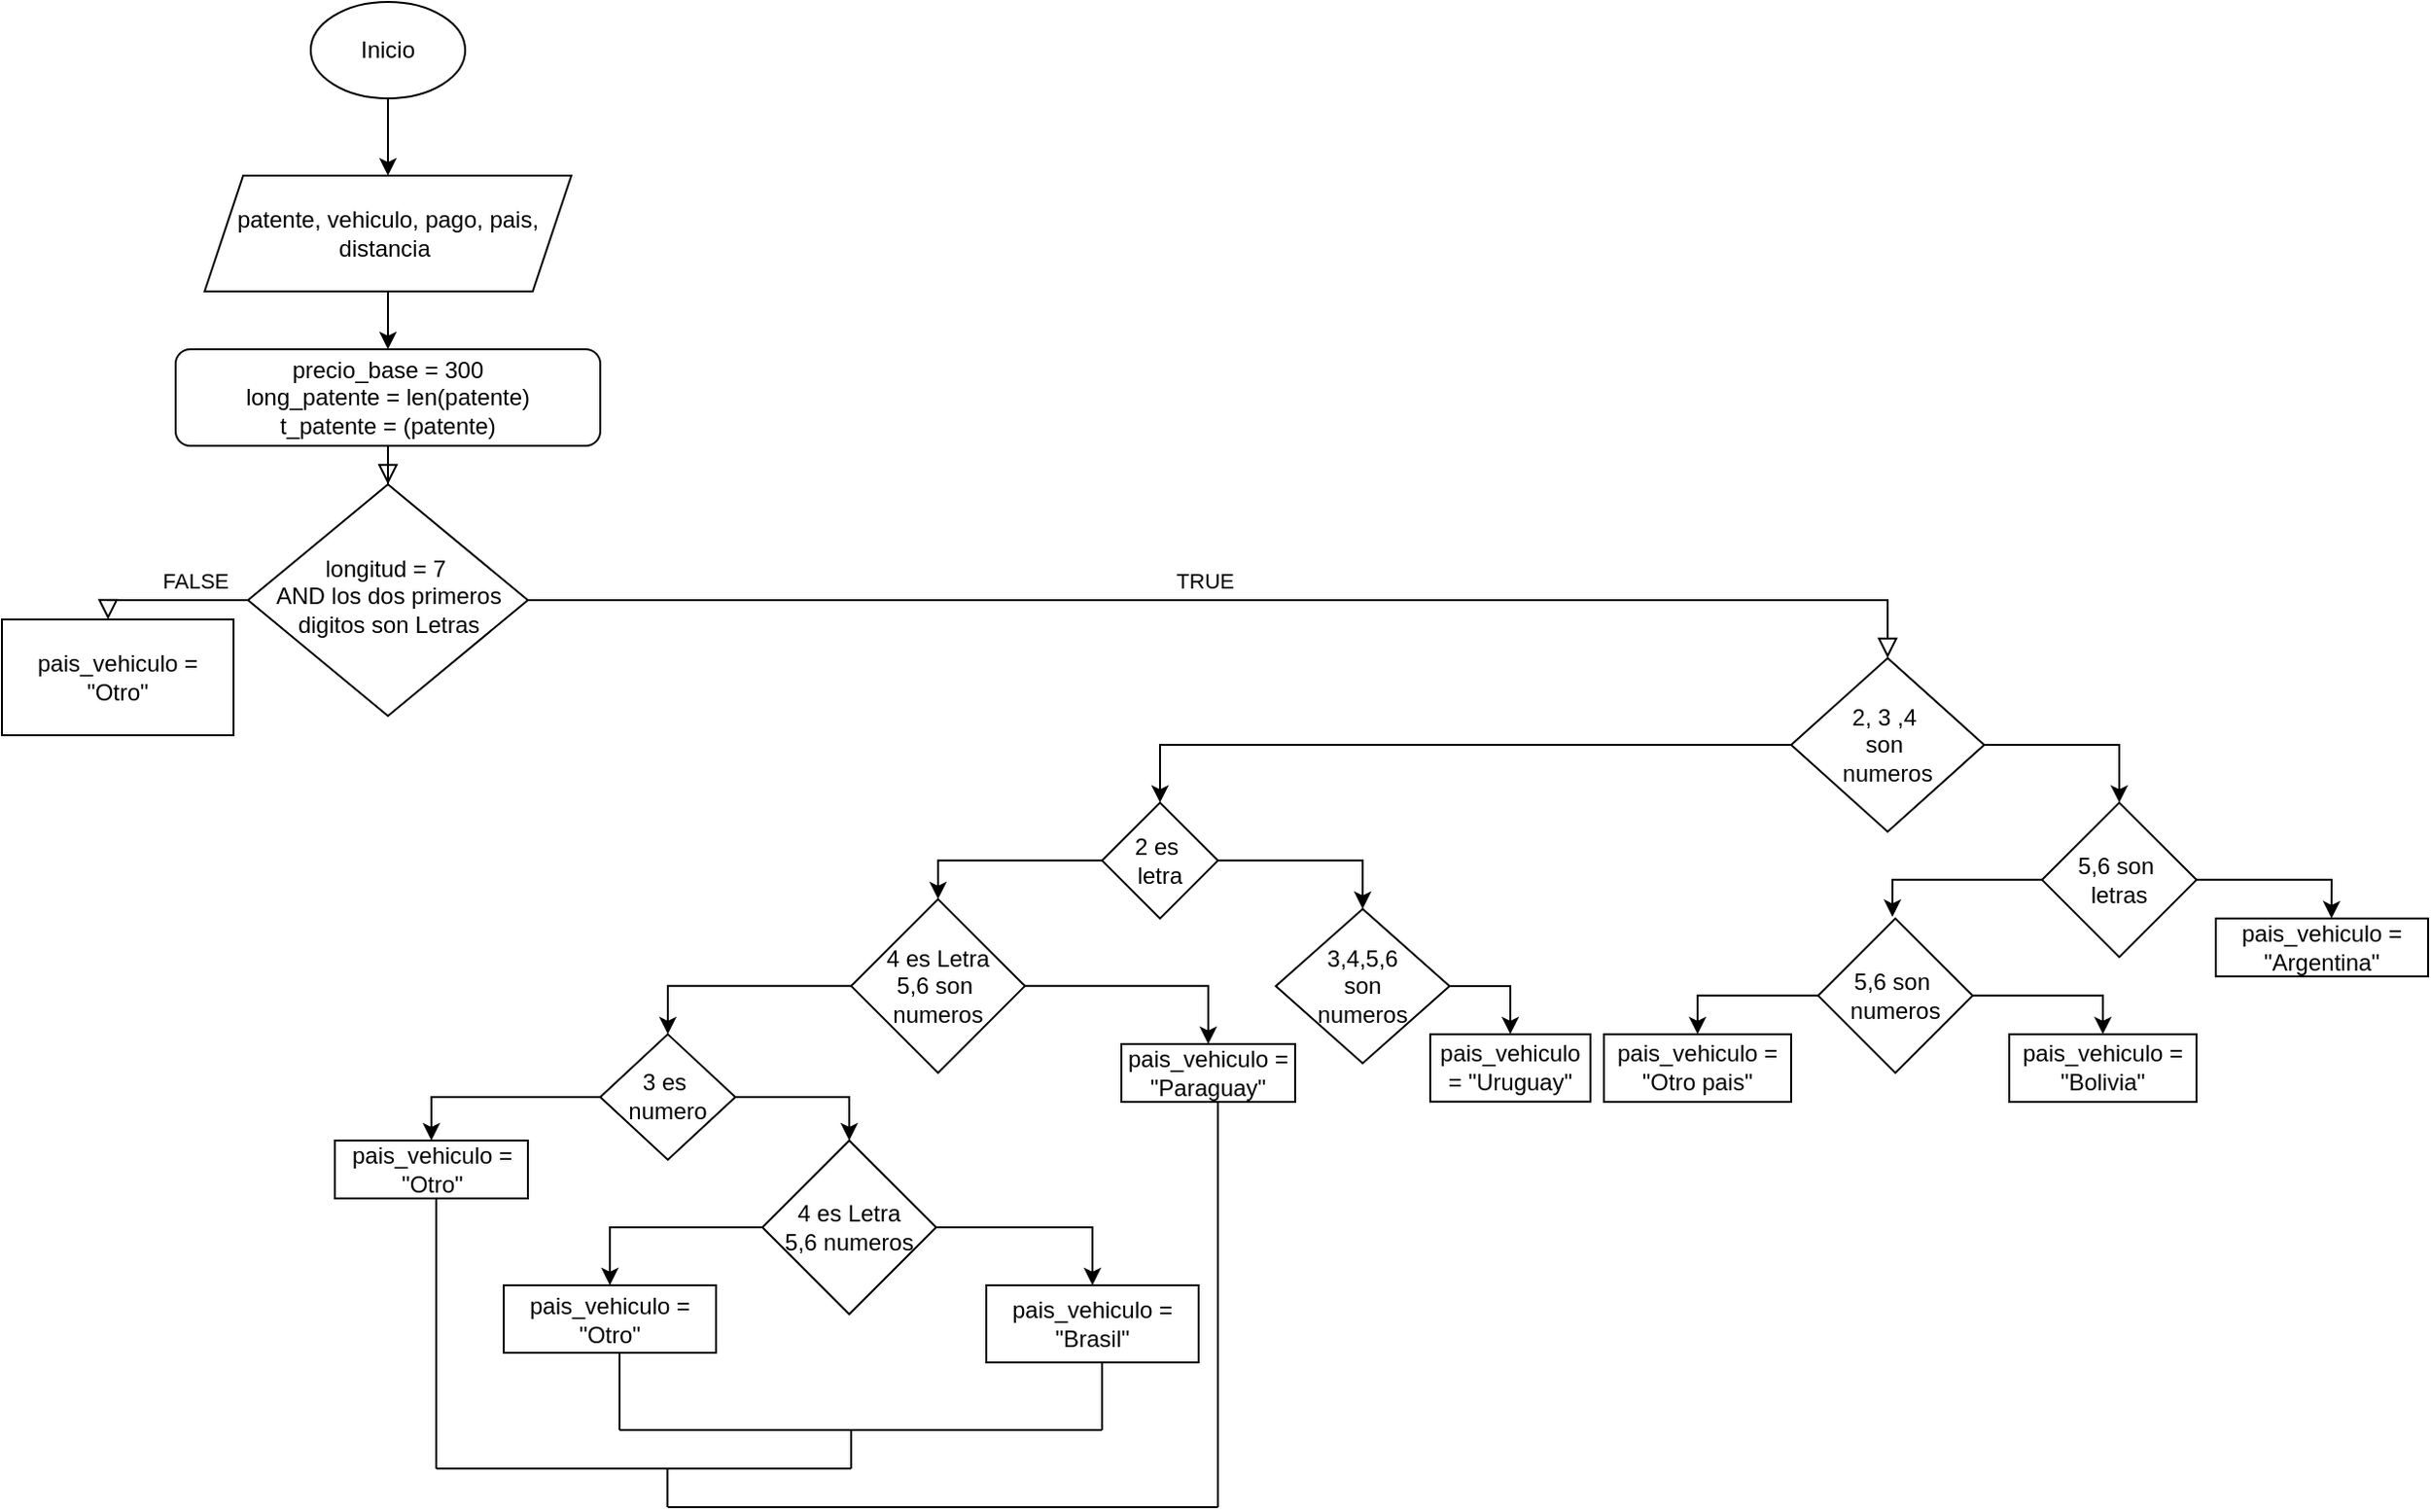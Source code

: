 <mxfile version="21.2.4" type="github">
  <diagram id="C5RBs43oDa-KdzZeNtuy" name="Page-1">
    <mxGraphModel dx="114" dy="1226" grid="1" gridSize="10" guides="1" tooltips="1" connect="1" arrows="1" fold="1" page="1" pageScale="1" pageWidth="827" pageHeight="1169" math="0" shadow="0">
      <root>
        <mxCell id="WIyWlLk6GJQsqaUBKTNV-0" />
        <mxCell id="WIyWlLk6GJQsqaUBKTNV-1" parent="WIyWlLk6GJQsqaUBKTNV-0" />
        <mxCell id="WIyWlLk6GJQsqaUBKTNV-2" value="" style="rounded=0;html=1;jettySize=auto;orthogonalLoop=1;fontSize=11;endArrow=block;endFill=0;endSize=8;strokeWidth=1;shadow=0;labelBackgroundColor=none;edgeStyle=orthogonalEdgeStyle;" parent="WIyWlLk6GJQsqaUBKTNV-1" source="WIyWlLk6GJQsqaUBKTNV-3" target="WIyWlLk6GJQsqaUBKTNV-6" edge="1">
          <mxGeometry relative="1" as="geometry" />
        </mxCell>
        <mxCell id="WIyWlLk6GJQsqaUBKTNV-3" value="precio_base = 300&lt;br&gt;long_patente = len(patente)&lt;br&gt;t_patente = (patente)" style="rounded=1;whiteSpace=wrap;html=1;fontSize=12;glass=0;strokeWidth=1;shadow=0;" parent="WIyWlLk6GJQsqaUBKTNV-1" vertex="1">
          <mxGeometry x="110" y="80" width="220" height="50" as="geometry" />
        </mxCell>
        <mxCell id="WIyWlLk6GJQsqaUBKTNV-4" value="FALSE" style="rounded=0;html=1;jettySize=auto;orthogonalLoop=1;fontSize=11;endArrow=block;endFill=0;endSize=8;strokeWidth=1;shadow=0;labelBackgroundColor=none;edgeStyle=orthogonalEdgeStyle;" parent="WIyWlLk6GJQsqaUBKTNV-1" source="WIyWlLk6GJQsqaUBKTNV-6" edge="1">
          <mxGeometry x="-0.333" y="-10" relative="1" as="geometry">
            <mxPoint as="offset" />
            <mxPoint x="75" y="220" as="targetPoint" />
            <Array as="points">
              <mxPoint x="150" y="210" />
              <mxPoint x="150" y="210" />
            </Array>
          </mxGeometry>
        </mxCell>
        <mxCell id="WIyWlLk6GJQsqaUBKTNV-5" value="TRUE" style="edgeStyle=orthogonalEdgeStyle;rounded=0;html=1;jettySize=auto;orthogonalLoop=1;fontSize=11;endArrow=block;endFill=0;endSize=8;strokeWidth=1;shadow=0;labelBackgroundColor=none;entryX=0.5;entryY=0;entryDx=0;entryDy=0;" parent="WIyWlLk6GJQsqaUBKTNV-1" source="WIyWlLk6GJQsqaUBKTNV-6" target="gXXmLB0PNNtGwg0L60BA-6" edge="1">
          <mxGeometry x="-0.046" y="10" relative="1" as="geometry">
            <mxPoint as="offset" />
            <mxPoint x="420" y="210" as="targetPoint" />
          </mxGeometry>
        </mxCell>
        <mxCell id="WIyWlLk6GJQsqaUBKTNV-6" value="longitud = 7&amp;nbsp;&lt;br&gt;AND los dos primeros digitos son Letras" style="rhombus;whiteSpace=wrap;html=1;shadow=0;fontFamily=Helvetica;fontSize=12;align=center;strokeWidth=1;spacing=6;spacingTop=-4;" parent="WIyWlLk6GJQsqaUBKTNV-1" vertex="1">
          <mxGeometry x="147.5" y="150" width="145" height="120" as="geometry" />
        </mxCell>
        <mxCell id="gXXmLB0PNNtGwg0L60BA-2" style="edgeStyle=orthogonalEdgeStyle;rounded=0;orthogonalLoop=1;jettySize=auto;html=1;exitX=0.5;exitY=1;exitDx=0;exitDy=0;entryX=0.5;entryY=0;entryDx=0;entryDy=0;" edge="1" parent="WIyWlLk6GJQsqaUBKTNV-1" target="WIyWlLk6GJQsqaUBKTNV-3">
          <mxGeometry relative="1" as="geometry">
            <mxPoint x="220" y="50" as="sourcePoint" />
          </mxGeometry>
        </mxCell>
        <mxCell id="gXXmLB0PNNtGwg0L60BA-4" style="edgeStyle=orthogonalEdgeStyle;rounded=0;orthogonalLoop=1;jettySize=auto;html=1;entryX=0.5;entryY=0;entryDx=0;entryDy=0;" edge="1" parent="WIyWlLk6GJQsqaUBKTNV-1" source="gXXmLB0PNNtGwg0L60BA-3">
          <mxGeometry relative="1" as="geometry">
            <mxPoint x="220" y="-10" as="targetPoint" />
          </mxGeometry>
        </mxCell>
        <mxCell id="gXXmLB0PNNtGwg0L60BA-3" value="Inicio" style="ellipse;whiteSpace=wrap;html=1;" vertex="1" parent="WIyWlLk6GJQsqaUBKTNV-1">
          <mxGeometry x="180" y="-100" width="80" height="50" as="geometry" />
        </mxCell>
        <mxCell id="gXXmLB0PNNtGwg0L60BA-5" value="patente, vehiculo, pago, pais, distancia&amp;nbsp;" style="shape=parallelogram;perimeter=parallelogramPerimeter;whiteSpace=wrap;html=1;fixedSize=1;" vertex="1" parent="WIyWlLk6GJQsqaUBKTNV-1">
          <mxGeometry x="125" y="-10" width="190" height="60" as="geometry" />
        </mxCell>
        <mxCell id="gXXmLB0PNNtGwg0L60BA-9" value="" style="edgeStyle=orthogonalEdgeStyle;rounded=0;orthogonalLoop=1;jettySize=auto;html=1;entryX=0.5;entryY=0;entryDx=0;entryDy=0;exitX=1;exitY=0.5;exitDx=0;exitDy=0;" edge="1" parent="WIyWlLk6GJQsqaUBKTNV-1" source="gXXmLB0PNNtGwg0L60BA-6" target="gXXmLB0PNNtGwg0L60BA-7">
          <mxGeometry relative="1" as="geometry">
            <mxPoint x="1046.926" y="289.997" as="sourcePoint" />
          </mxGeometry>
        </mxCell>
        <mxCell id="gXXmLB0PNNtGwg0L60BA-19" value="" style="edgeStyle=orthogonalEdgeStyle;rounded=0;orthogonalLoop=1;jettySize=auto;html=1;entryX=0.5;entryY=0;entryDx=0;entryDy=0;exitX=0;exitY=0.5;exitDx=0;exitDy=0;" edge="1" parent="WIyWlLk6GJQsqaUBKTNV-1" source="gXXmLB0PNNtGwg0L60BA-6" target="gXXmLB0PNNtGwg0L60BA-18">
          <mxGeometry relative="1" as="geometry">
            <mxPoint x="550.074" y="289.997" as="sourcePoint" />
          </mxGeometry>
        </mxCell>
        <mxCell id="gXXmLB0PNNtGwg0L60BA-6" value="2, 3 ,4&amp;nbsp;&lt;br&gt;son&amp;nbsp;&lt;br&gt;numeros" style="rhombus;whiteSpace=wrap;html=1;" vertex="1" parent="WIyWlLk6GJQsqaUBKTNV-1">
          <mxGeometry x="947" y="240" width="100" height="90" as="geometry" />
        </mxCell>
        <mxCell id="gXXmLB0PNNtGwg0L60BA-11" style="edgeStyle=orthogonalEdgeStyle;rounded=0;orthogonalLoop=1;jettySize=auto;html=1;exitX=1;exitY=0.5;exitDx=0;exitDy=0;entryX=0.545;entryY=0;entryDx=0;entryDy=0;entryPerimeter=0;" edge="1" parent="WIyWlLk6GJQsqaUBKTNV-1" source="gXXmLB0PNNtGwg0L60BA-7" target="gXXmLB0PNNtGwg0L60BA-10">
          <mxGeometry relative="1" as="geometry">
            <mxPoint x="1227" y="354.93" as="targetPoint" />
          </mxGeometry>
        </mxCell>
        <mxCell id="gXXmLB0PNNtGwg0L60BA-13" style="edgeStyle=orthogonalEdgeStyle;rounded=0;orthogonalLoop=1;jettySize=auto;html=1;exitX=0;exitY=0.5;exitDx=0;exitDy=0;entryX=0.481;entryY=-0.01;entryDx=0;entryDy=0;entryPerimeter=0;" edge="1" parent="WIyWlLk6GJQsqaUBKTNV-1" source="gXXmLB0PNNtGwg0L60BA-7" target="gXXmLB0PNNtGwg0L60BA-12">
          <mxGeometry relative="1" as="geometry" />
        </mxCell>
        <mxCell id="gXXmLB0PNNtGwg0L60BA-7" value="5,6 son&amp;nbsp;&lt;br&gt;letras" style="rhombus;whiteSpace=wrap;html=1;" vertex="1" parent="WIyWlLk6GJQsqaUBKTNV-1">
          <mxGeometry x="1077" y="314.93" width="80" height="80" as="geometry" />
        </mxCell>
        <mxCell id="gXXmLB0PNNtGwg0L60BA-10" value="pais_vehiculo = &quot;Argentina&quot;" style="rounded=0;whiteSpace=wrap;html=1;" vertex="1" parent="WIyWlLk6GJQsqaUBKTNV-1">
          <mxGeometry x="1167" y="374.93" width="110" height="30" as="geometry" />
        </mxCell>
        <mxCell id="gXXmLB0PNNtGwg0L60BA-15" style="edgeStyle=orthogonalEdgeStyle;rounded=0;orthogonalLoop=1;jettySize=auto;html=1;exitX=1;exitY=0.5;exitDx=0;exitDy=0;entryX=0.5;entryY=0;entryDx=0;entryDy=0;" edge="1" parent="WIyWlLk6GJQsqaUBKTNV-1" source="gXXmLB0PNNtGwg0L60BA-12" target="gXXmLB0PNNtGwg0L60BA-14">
          <mxGeometry relative="1" as="geometry" />
        </mxCell>
        <mxCell id="gXXmLB0PNNtGwg0L60BA-17" style="edgeStyle=orthogonalEdgeStyle;rounded=0;orthogonalLoop=1;jettySize=auto;html=1;exitX=0;exitY=0.5;exitDx=0;exitDy=0;entryX=0.5;entryY=0;entryDx=0;entryDy=0;" edge="1" parent="WIyWlLk6GJQsqaUBKTNV-1" source="gXXmLB0PNNtGwg0L60BA-12" target="gXXmLB0PNNtGwg0L60BA-16">
          <mxGeometry relative="1" as="geometry" />
        </mxCell>
        <mxCell id="gXXmLB0PNNtGwg0L60BA-12" value="5,6 son&amp;nbsp;&lt;br&gt;numeros" style="rhombus;whiteSpace=wrap;html=1;" vertex="1" parent="WIyWlLk6GJQsqaUBKTNV-1">
          <mxGeometry x="961" y="374.93" width="80" height="80" as="geometry" />
        </mxCell>
        <mxCell id="gXXmLB0PNNtGwg0L60BA-14" value="pais_vehiculo = &quot;Bolivia&quot;" style="rounded=0;whiteSpace=wrap;html=1;" vertex="1" parent="WIyWlLk6GJQsqaUBKTNV-1">
          <mxGeometry x="1060" y="434.93" width="97" height="35.07" as="geometry" />
        </mxCell>
        <mxCell id="gXXmLB0PNNtGwg0L60BA-16" value="pais_vehiculo = &quot;Otro pais&quot;" style="rounded=0;whiteSpace=wrap;html=1;" vertex="1" parent="WIyWlLk6GJQsqaUBKTNV-1">
          <mxGeometry x="850" y="434.93" width="97" height="35.07" as="geometry" />
        </mxCell>
        <mxCell id="gXXmLB0PNNtGwg0L60BA-21" style="edgeStyle=orthogonalEdgeStyle;rounded=0;orthogonalLoop=1;jettySize=auto;html=1;entryX=0.5;entryY=0;entryDx=0;entryDy=0;" edge="1" parent="WIyWlLk6GJQsqaUBKTNV-1" source="gXXmLB0PNNtGwg0L60BA-18" target="gXXmLB0PNNtGwg0L60BA-20">
          <mxGeometry relative="1" as="geometry" />
        </mxCell>
        <mxCell id="gXXmLB0PNNtGwg0L60BA-28" style="edgeStyle=orthogonalEdgeStyle;rounded=0;orthogonalLoop=1;jettySize=auto;html=1;exitX=0;exitY=0.5;exitDx=0;exitDy=0;entryX=0.5;entryY=0;entryDx=0;entryDy=0;" edge="1" parent="WIyWlLk6GJQsqaUBKTNV-1" source="gXXmLB0PNNtGwg0L60BA-18" target="gXXmLB0PNNtGwg0L60BA-26">
          <mxGeometry relative="1" as="geometry" />
        </mxCell>
        <mxCell id="gXXmLB0PNNtGwg0L60BA-18" value="2 es&amp;nbsp;&lt;br&gt;letra" style="rhombus;whiteSpace=wrap;html=1;" vertex="1" parent="WIyWlLk6GJQsqaUBKTNV-1">
          <mxGeometry x="590" y="314.93" width="60" height="60" as="geometry" />
        </mxCell>
        <mxCell id="gXXmLB0PNNtGwg0L60BA-25" style="edgeStyle=orthogonalEdgeStyle;rounded=0;orthogonalLoop=1;jettySize=auto;html=1;exitX=1;exitY=0.5;exitDx=0;exitDy=0;entryX=0.5;entryY=0;entryDx=0;entryDy=0;" edge="1" parent="WIyWlLk6GJQsqaUBKTNV-1" source="gXXmLB0PNNtGwg0L60BA-20" target="gXXmLB0PNNtGwg0L60BA-22">
          <mxGeometry relative="1" as="geometry" />
        </mxCell>
        <mxCell id="gXXmLB0PNNtGwg0L60BA-20" value="3,4,5,6&lt;br&gt;son &lt;br&gt;numeros" style="rhombus;whiteSpace=wrap;html=1;" vertex="1" parent="WIyWlLk6GJQsqaUBKTNV-1">
          <mxGeometry x="680" y="370" width="90" height="80" as="geometry" />
        </mxCell>
        <mxCell id="gXXmLB0PNNtGwg0L60BA-22" value="pais_vehiculo = &quot;Uruguay&quot;" style="rounded=0;whiteSpace=wrap;html=1;" vertex="1" parent="WIyWlLk6GJQsqaUBKTNV-1">
          <mxGeometry x="760" y="434.93" width="83" height="34.93" as="geometry" />
        </mxCell>
        <mxCell id="gXXmLB0PNNtGwg0L60BA-30" style="edgeStyle=orthogonalEdgeStyle;rounded=0;orthogonalLoop=1;jettySize=auto;html=1;exitX=1;exitY=0.5;exitDx=0;exitDy=0;entryX=0.5;entryY=0;entryDx=0;entryDy=0;" edge="1" parent="WIyWlLk6GJQsqaUBKTNV-1" source="gXXmLB0PNNtGwg0L60BA-26" target="gXXmLB0PNNtGwg0L60BA-29">
          <mxGeometry relative="1" as="geometry" />
        </mxCell>
        <mxCell id="gXXmLB0PNNtGwg0L60BA-32" style="edgeStyle=orthogonalEdgeStyle;rounded=0;orthogonalLoop=1;jettySize=auto;html=1;exitX=0;exitY=0.5;exitDx=0;exitDy=0;entryX=0.5;entryY=0;entryDx=0;entryDy=0;" edge="1" parent="WIyWlLk6GJQsqaUBKTNV-1" source="gXXmLB0PNNtGwg0L60BA-26" target="gXXmLB0PNNtGwg0L60BA-31">
          <mxGeometry relative="1" as="geometry" />
        </mxCell>
        <mxCell id="gXXmLB0PNNtGwg0L60BA-26" value="4 es Letra&lt;br&gt;5,6 son&amp;nbsp;&lt;br&gt;numeros" style="rhombus;whiteSpace=wrap;html=1;" vertex="1" parent="WIyWlLk6GJQsqaUBKTNV-1">
          <mxGeometry x="460" y="364.93" width="90" height="90" as="geometry" />
        </mxCell>
        <mxCell id="gXXmLB0PNNtGwg0L60BA-29" value="pais_vehiculo = &quot;Paraguay&quot;" style="rounded=0;whiteSpace=wrap;html=1;" vertex="1" parent="WIyWlLk6GJQsqaUBKTNV-1">
          <mxGeometry x="600" y="440" width="90" height="30" as="geometry" />
        </mxCell>
        <mxCell id="gXXmLB0PNNtGwg0L60BA-34" style="edgeStyle=orthogonalEdgeStyle;rounded=0;orthogonalLoop=1;jettySize=auto;html=1;exitX=1;exitY=0.5;exitDx=0;exitDy=0;entryX=0.5;entryY=0;entryDx=0;entryDy=0;" edge="1" parent="WIyWlLk6GJQsqaUBKTNV-1" source="gXXmLB0PNNtGwg0L60BA-31" target="gXXmLB0PNNtGwg0L60BA-33">
          <mxGeometry relative="1" as="geometry" />
        </mxCell>
        <mxCell id="gXXmLB0PNNtGwg0L60BA-40" style="edgeStyle=orthogonalEdgeStyle;rounded=0;orthogonalLoop=1;jettySize=auto;html=1;exitX=0;exitY=0.5;exitDx=0;exitDy=0;entryX=0.5;entryY=0;entryDx=0;entryDy=0;" edge="1" parent="WIyWlLk6GJQsqaUBKTNV-1" source="gXXmLB0PNNtGwg0L60BA-31" target="gXXmLB0PNNtGwg0L60BA-39">
          <mxGeometry relative="1" as="geometry" />
        </mxCell>
        <mxCell id="gXXmLB0PNNtGwg0L60BA-31" value="3 es&amp;nbsp;&lt;br&gt;numero" style="rhombus;whiteSpace=wrap;html=1;" vertex="1" parent="WIyWlLk6GJQsqaUBKTNV-1">
          <mxGeometry x="330" y="434.93" width="70" height="65.07" as="geometry" />
        </mxCell>
        <mxCell id="gXXmLB0PNNtGwg0L60BA-36" style="edgeStyle=orthogonalEdgeStyle;rounded=0;orthogonalLoop=1;jettySize=auto;html=1;exitX=1;exitY=0.5;exitDx=0;exitDy=0;entryX=0.5;entryY=0;entryDx=0;entryDy=0;" edge="1" parent="WIyWlLk6GJQsqaUBKTNV-1" source="gXXmLB0PNNtGwg0L60BA-33" target="gXXmLB0PNNtGwg0L60BA-35">
          <mxGeometry relative="1" as="geometry" />
        </mxCell>
        <mxCell id="gXXmLB0PNNtGwg0L60BA-38" style="edgeStyle=orthogonalEdgeStyle;rounded=0;orthogonalLoop=1;jettySize=auto;html=1;exitX=0;exitY=0.5;exitDx=0;exitDy=0;entryX=0.5;entryY=0;entryDx=0;entryDy=0;" edge="1" parent="WIyWlLk6GJQsqaUBKTNV-1" source="gXXmLB0PNNtGwg0L60BA-33" target="gXXmLB0PNNtGwg0L60BA-37">
          <mxGeometry relative="1" as="geometry" />
        </mxCell>
        <mxCell id="gXXmLB0PNNtGwg0L60BA-33" value="4 es Letra&lt;br&gt;5,6 numeros" style="rhombus;whiteSpace=wrap;html=1;" vertex="1" parent="WIyWlLk6GJQsqaUBKTNV-1">
          <mxGeometry x="414" y="490" width="90" height="90" as="geometry" />
        </mxCell>
        <mxCell id="gXXmLB0PNNtGwg0L60BA-35" value="pais_vehiculo = &quot;Brasil&quot;" style="rounded=0;whiteSpace=wrap;html=1;" vertex="1" parent="WIyWlLk6GJQsqaUBKTNV-1">
          <mxGeometry x="530" y="565" width="110" height="40" as="geometry" />
        </mxCell>
        <mxCell id="gXXmLB0PNNtGwg0L60BA-37" value="pais_vehiculo = &quot;Otro&quot;" style="rounded=0;whiteSpace=wrap;html=1;" vertex="1" parent="WIyWlLk6GJQsqaUBKTNV-1">
          <mxGeometry x="280" y="565" width="110" height="35" as="geometry" />
        </mxCell>
        <mxCell id="gXXmLB0PNNtGwg0L60BA-39" value="pais_vehiculo = &quot;Otro&quot;" style="rounded=0;whiteSpace=wrap;html=1;" vertex="1" parent="WIyWlLk6GJQsqaUBKTNV-1">
          <mxGeometry x="192.5" y="490" width="100" height="30" as="geometry" />
        </mxCell>
        <mxCell id="gXXmLB0PNNtGwg0L60BA-43" value="" style="endArrow=none;html=1;rounded=0;" edge="1" parent="WIyWlLk6GJQsqaUBKTNV-1">
          <mxGeometry width="50" height="50" relative="1" as="geometry">
            <mxPoint x="340" y="640" as="sourcePoint" />
            <mxPoint x="590" y="640" as="targetPoint" />
          </mxGeometry>
        </mxCell>
        <mxCell id="gXXmLB0PNNtGwg0L60BA-45" value="" style="endArrow=none;html=1;rounded=0;" edge="1" parent="WIyWlLk6GJQsqaUBKTNV-1">
          <mxGeometry width="50" height="50" relative="1" as="geometry">
            <mxPoint x="340" y="640" as="sourcePoint" />
            <mxPoint x="340" y="600" as="targetPoint" />
          </mxGeometry>
        </mxCell>
        <mxCell id="gXXmLB0PNNtGwg0L60BA-46" value="" style="endArrow=none;html=1;rounded=0;" edge="1" parent="WIyWlLk6GJQsqaUBKTNV-1">
          <mxGeometry width="50" height="50" relative="1" as="geometry">
            <mxPoint x="590" y="640" as="sourcePoint" />
            <mxPoint x="590" y="605" as="targetPoint" />
          </mxGeometry>
        </mxCell>
        <mxCell id="gXXmLB0PNNtGwg0L60BA-47" value="" style="endArrow=none;html=1;rounded=0;" edge="1" parent="WIyWlLk6GJQsqaUBKTNV-1">
          <mxGeometry width="50" height="50" relative="1" as="geometry">
            <mxPoint x="245" y="660" as="sourcePoint" />
            <mxPoint x="245" y="520" as="targetPoint" />
          </mxGeometry>
        </mxCell>
        <mxCell id="gXXmLB0PNNtGwg0L60BA-48" value="" style="endArrow=none;html=1;rounded=0;" edge="1" parent="WIyWlLk6GJQsqaUBKTNV-1">
          <mxGeometry width="50" height="50" relative="1" as="geometry">
            <mxPoint x="460" y="660" as="sourcePoint" />
            <mxPoint x="460" y="640" as="targetPoint" />
          </mxGeometry>
        </mxCell>
        <mxCell id="gXXmLB0PNNtGwg0L60BA-49" value="" style="endArrow=none;html=1;rounded=0;" edge="1" parent="WIyWlLk6GJQsqaUBKTNV-1">
          <mxGeometry width="50" height="50" relative="1" as="geometry">
            <mxPoint x="245" y="660" as="sourcePoint" />
            <mxPoint x="460" y="660" as="targetPoint" />
          </mxGeometry>
        </mxCell>
        <mxCell id="gXXmLB0PNNtGwg0L60BA-50" value="pais_vehiculo = &quot;Otro&quot;" style="rounded=0;whiteSpace=wrap;html=1;" vertex="1" parent="WIyWlLk6GJQsqaUBKTNV-1">
          <mxGeometry x="20" y="220" width="120" height="60" as="geometry" />
        </mxCell>
        <mxCell id="gXXmLB0PNNtGwg0L60BA-51" value="" style="endArrow=none;html=1;rounded=0;" edge="1" parent="WIyWlLk6GJQsqaUBKTNV-1">
          <mxGeometry width="50" height="50" relative="1" as="geometry">
            <mxPoint x="364.79" y="680" as="sourcePoint" />
            <mxPoint x="364.79" y="660" as="targetPoint" />
            <Array as="points">
              <mxPoint x="364.79" y="670" />
            </Array>
          </mxGeometry>
        </mxCell>
        <mxCell id="gXXmLB0PNNtGwg0L60BA-52" value="" style="endArrow=none;html=1;rounded=0;" edge="1" parent="WIyWlLk6GJQsqaUBKTNV-1">
          <mxGeometry width="50" height="50" relative="1" as="geometry">
            <mxPoint x="650" y="680" as="sourcePoint" />
            <mxPoint x="650" y="469.86" as="targetPoint" />
            <Array as="points">
              <mxPoint x="650" y="479.86" />
            </Array>
          </mxGeometry>
        </mxCell>
        <mxCell id="gXXmLB0PNNtGwg0L60BA-53" value="" style="endArrow=none;html=1;rounded=0;" edge="1" parent="WIyWlLk6GJQsqaUBKTNV-1">
          <mxGeometry width="50" height="50" relative="1" as="geometry">
            <mxPoint x="365" y="680" as="sourcePoint" />
            <mxPoint x="650" y="680" as="targetPoint" />
          </mxGeometry>
        </mxCell>
      </root>
    </mxGraphModel>
  </diagram>
</mxfile>
